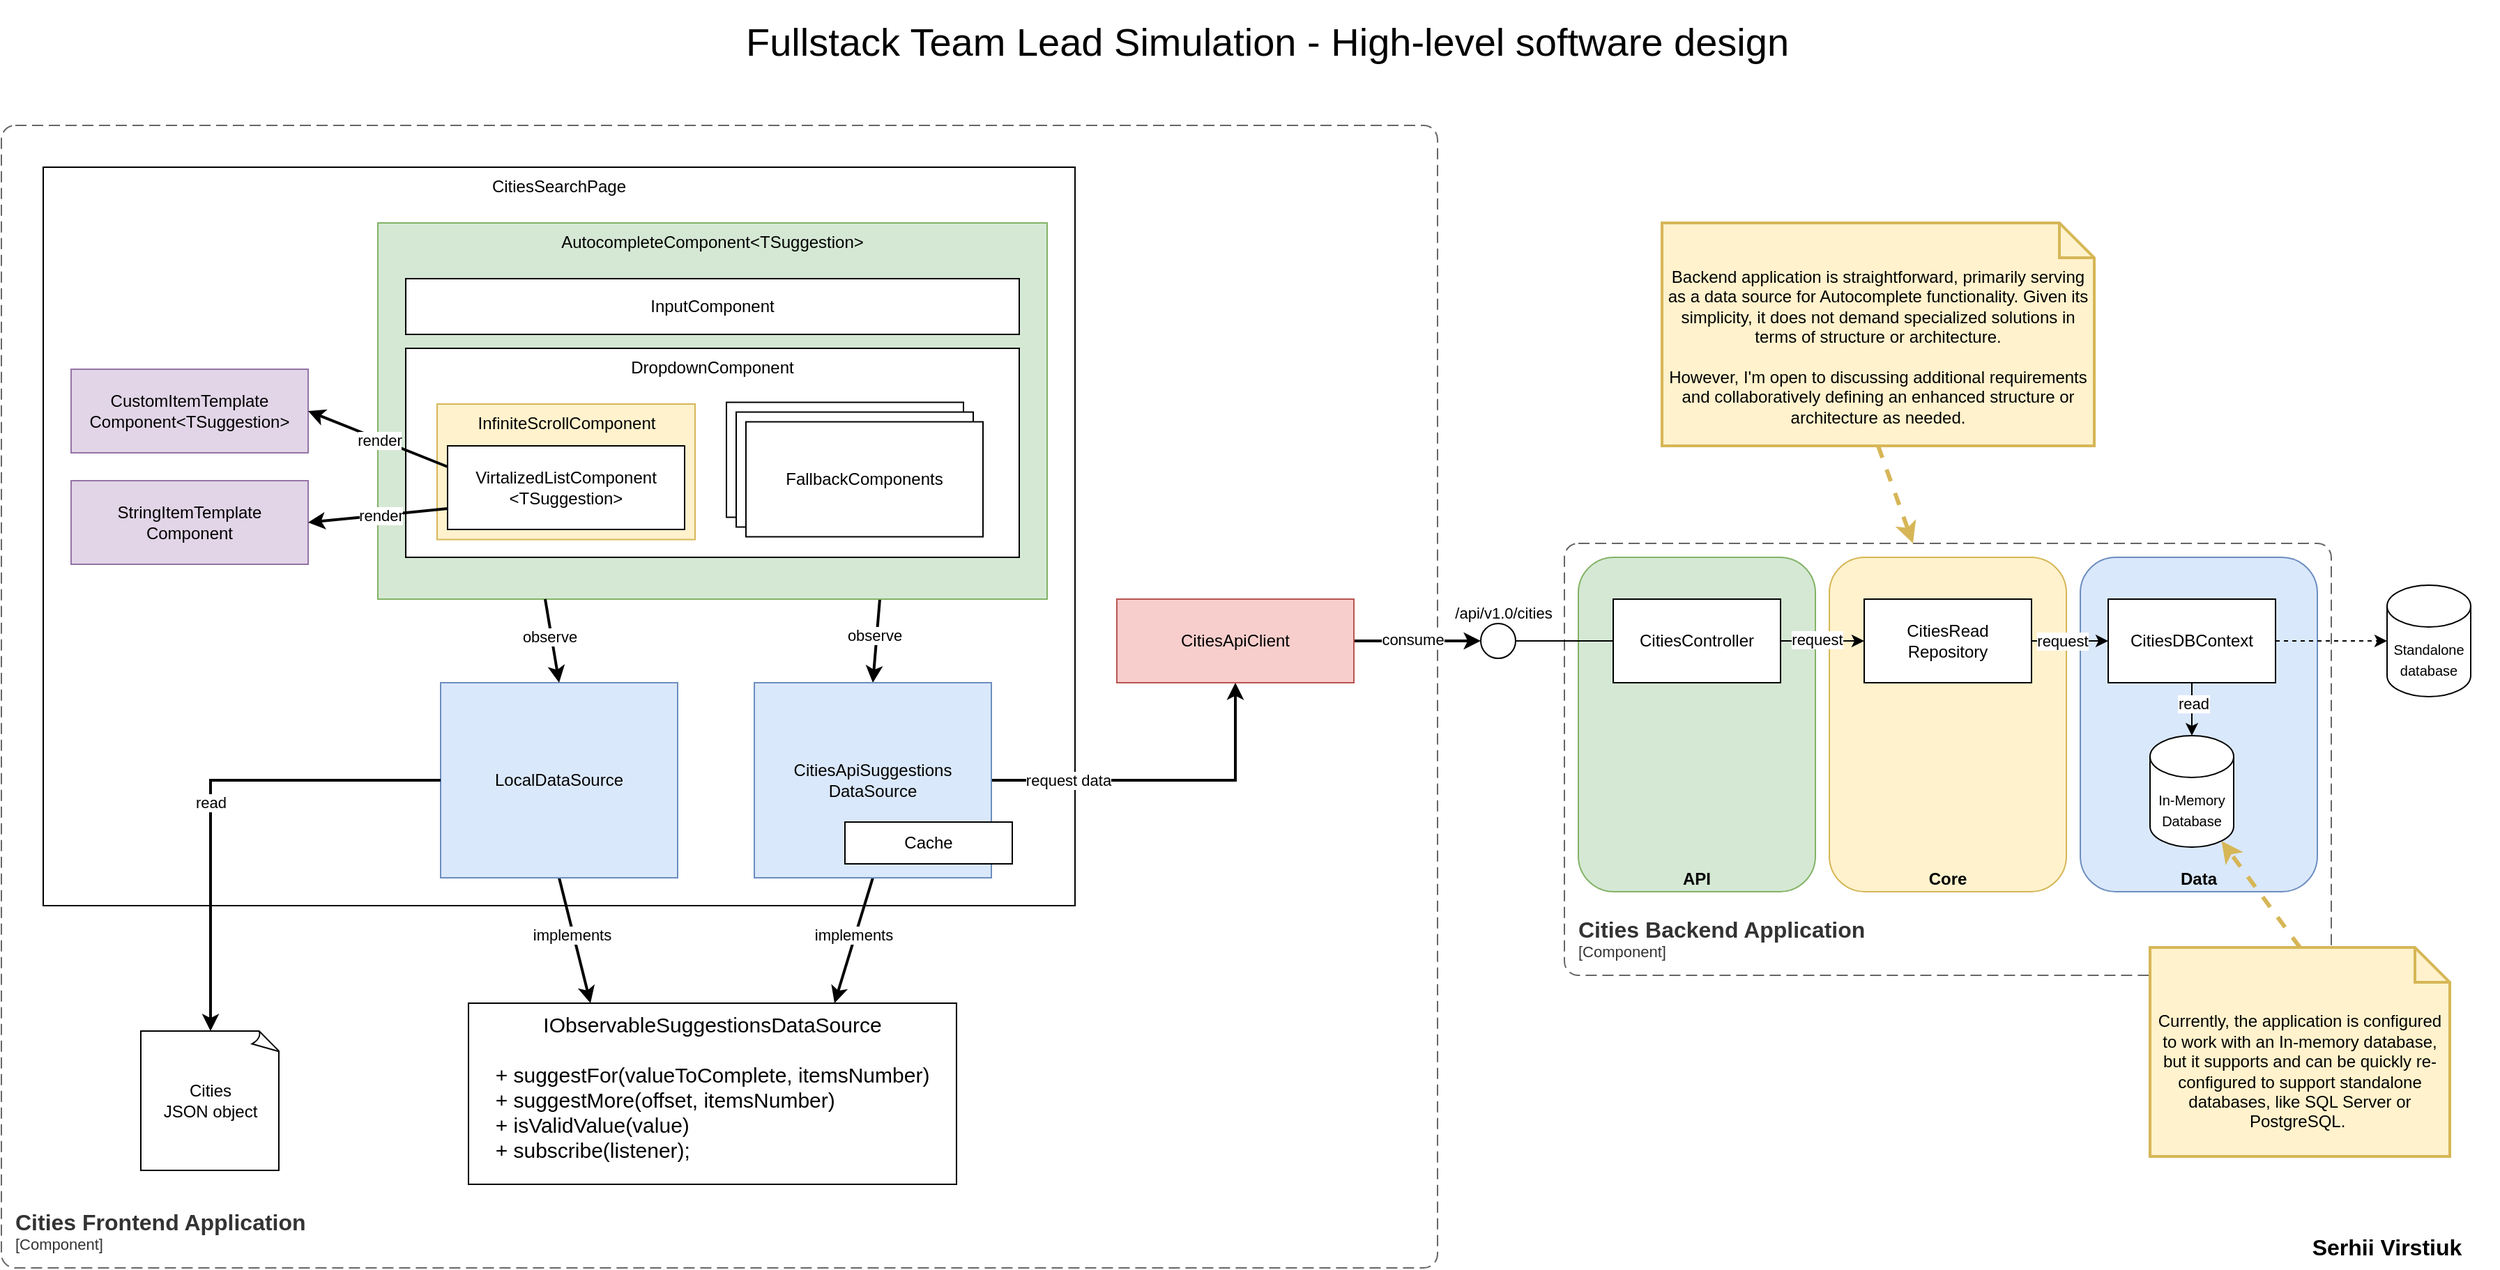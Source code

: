 <mxfile version="25.0.3">
  <diagram name="Page-1" id="3UWm8L6UNqoLhQFcor2a">
    <mxGraphModel dx="3230" dy="2612" grid="1" gridSize="10" guides="1" tooltips="1" connect="1" arrows="1" fold="1" page="1" pageScale="1" pageWidth="827" pageHeight="1169" math="0" shadow="0">
      <root>
        <mxCell id="0" />
        <mxCell id="1" parent="0" />
        <mxCell id="TuJKmYuQ9DCqKEzLuQyc-59" value="CitiesSearchPage" style="rounded=0;whiteSpace=wrap;html=1;verticalAlign=top;" vertex="1" parent="1">
          <mxGeometry x="-500" y="-60" width="740" height="530" as="geometry" />
        </mxCell>
        <object placeholders="1" c4Name="Cities Frontend Application" c4Type="SystemScopeBoundary" c4Application="Component" label="&lt;font style=&quot;font-size: 16px&quot;&gt;&lt;b&gt;&lt;div style=&quot;text-align: left&quot;&gt;%c4Name%&lt;/div&gt;&lt;/b&gt;&lt;/font&gt;&lt;div style=&quot;text-align: left&quot;&gt;[%c4Application%]&lt;/div&gt;" id="TuJKmYuQ9DCqKEzLuQyc-3">
          <mxCell style="rounded=1;fontSize=11;whiteSpace=wrap;html=1;dashed=1;arcSize=20;fillColor=none;strokeColor=#666666;fontColor=#333333;labelBackgroundColor=none;align=left;verticalAlign=bottom;labelBorderColor=none;spacingTop=0;spacing=10;dashPattern=8 4;metaEdit=1;rotatable=0;perimeter=rectanglePerimeter;noLabel=0;labelPadding=0;allowArrows=0;connectable=0;expand=0;recursiveResize=0;editable=1;pointerEvents=0;absoluteArcSize=1;points=[[0.25,0,0],[0.5,0,0],[0.75,0,0],[1,0.25,0],[1,0.5,0],[1,0.75,0],[0.75,1,0],[0.5,1,0],[0.25,1,0],[0,0.75,0],[0,0.5,0],[0,0.25,0]];" vertex="1" parent="1">
            <mxGeometry x="-530" y="-90" width="1030" height="820" as="geometry" />
          </mxCell>
        </object>
        <object placeholders="1" c4Name="Cities Backend Application" c4Type="SystemScopeBoundary" c4Application="Component" label="&lt;font style=&quot;font-size: 16px&quot;&gt;&lt;b&gt;&lt;div style=&quot;text-align: left&quot;&gt;%c4Name%&lt;/div&gt;&lt;/b&gt;&lt;/font&gt;&lt;div style=&quot;text-align: left&quot;&gt;[%c4Application%]&lt;/div&gt;" id="TuJKmYuQ9DCqKEzLuQyc-4">
          <mxCell style="rounded=1;fontSize=11;whiteSpace=wrap;html=1;dashed=1;arcSize=20;fillColor=none;strokeColor=#666666;fontColor=#333333;labelBackgroundColor=none;align=left;verticalAlign=bottom;labelBorderColor=none;spacingTop=0;spacing=10;dashPattern=8 4;metaEdit=1;rotatable=0;perimeter=rectanglePerimeter;noLabel=0;labelPadding=0;allowArrows=0;connectable=0;expand=0;recursiveResize=0;editable=1;pointerEvents=0;absoluteArcSize=1;points=[[0.25,0,0],[0.5,0,0],[0.75,0,0],[1,0.25,0],[1,0.5,0],[1,0.75,0],[0.75,1,0],[0.5,1,0],[0.25,1,0],[0,0.75,0],[0,0.5,0],[0,0.25,0]];" vertex="1" parent="1">
            <mxGeometry x="591" y="210" width="550" height="310" as="geometry" />
          </mxCell>
        </object>
        <mxCell id="TuJKmYuQ9DCqKEzLuQyc-43" style="rounded=0;orthogonalLoop=1;jettySize=auto;html=1;exitX=0.75;exitY=1;exitDx=0;exitDy=0;entryX=0.5;entryY=0;entryDx=0;entryDy=0;strokeWidth=2;" edge="1" parent="1" source="TuJKmYuQ9DCqKEzLuQyc-11" target="TuJKmYuQ9DCqKEzLuQyc-37">
          <mxGeometry relative="1" as="geometry" />
        </mxCell>
        <mxCell id="TuJKmYuQ9DCqKEzLuQyc-44" value="observe" style="edgeLabel;html=1;align=center;verticalAlign=middle;resizable=0;points=[];" vertex="1" connectable="0" parent="TuJKmYuQ9DCqKEzLuQyc-43">
          <mxGeometry x="-0.128" y="-2" relative="1" as="geometry">
            <mxPoint as="offset" />
          </mxGeometry>
        </mxCell>
        <mxCell id="TuJKmYuQ9DCqKEzLuQyc-11" value="AutocompleteComponent&amp;lt;TSuggestion&amp;gt;" style="rounded=0;whiteSpace=wrap;html=1;fillColor=#d5e8d4;strokeColor=#82b366;verticalAlign=top;" vertex="1" parent="1">
          <mxGeometry x="-260" y="-20" width="480" height="270" as="geometry" />
        </mxCell>
        <mxCell id="TuJKmYuQ9DCqKEzLuQyc-13" value="API" style="rounded=1;whiteSpace=wrap;html=1;verticalAlign=bottom;fontStyle=1;fillColor=#d5e8d4;strokeColor=#82b366;" vertex="1" parent="1">
          <mxGeometry x="601" y="220" width="170" height="240" as="geometry" />
        </mxCell>
        <mxCell id="TuJKmYuQ9DCqKEzLuQyc-14" value="Core" style="rounded=1;whiteSpace=wrap;html=1;verticalAlign=bottom;fontStyle=1;fillColor=#fff2cc;strokeColor=#d6b656;" vertex="1" parent="1">
          <mxGeometry x="781" y="220" width="170" height="240" as="geometry" />
        </mxCell>
        <mxCell id="TuJKmYuQ9DCqKEzLuQyc-15" value="Data" style="rounded=1;whiteSpace=wrap;html=1;fontStyle=1;verticalAlign=bottom;fillColor=#dae8fc;strokeColor=#6c8ebf;" vertex="1" parent="1">
          <mxGeometry x="961" y="220" width="170" height="240" as="geometry" />
        </mxCell>
        <mxCell id="TuJKmYuQ9DCqKEzLuQyc-5" value="CitiesController" style="rounded=0;whiteSpace=wrap;html=1;" vertex="1" parent="1">
          <mxGeometry x="626" y="250" width="120" height="60" as="geometry" />
        </mxCell>
        <mxCell id="TuJKmYuQ9DCqKEzLuQyc-19" style="edgeStyle=orthogonalEdgeStyle;rounded=0;orthogonalLoop=1;jettySize=auto;html=1;exitX=1;exitY=0.5;exitDx=0;exitDy=0;entryX=0;entryY=0.5;entryDx=0;entryDy=0;" edge="1" parent="1" source="TuJKmYuQ9DCqKEzLuQyc-9" target="TuJKmYuQ9DCqKEzLuQyc-18">
          <mxGeometry relative="1" as="geometry" />
        </mxCell>
        <mxCell id="TuJKmYuQ9DCqKEzLuQyc-61" value="request" style="edgeLabel;html=1;align=center;verticalAlign=middle;resizable=0;points=[];" vertex="1" connectable="0" parent="TuJKmYuQ9DCqKEzLuQyc-19">
          <mxGeometry x="-0.191" relative="1" as="geometry">
            <mxPoint as="offset" />
          </mxGeometry>
        </mxCell>
        <mxCell id="TuJKmYuQ9DCqKEzLuQyc-9" value="CitiesRead&lt;div&gt;Repository&lt;/div&gt;" style="rounded=0;whiteSpace=wrap;html=1;" vertex="1" parent="1">
          <mxGeometry x="806" y="250" width="120" height="60" as="geometry" />
        </mxCell>
        <mxCell id="TuJKmYuQ9DCqKEzLuQyc-6" value="" style="ellipse;whiteSpace=wrap;html=1;aspect=fixed;" vertex="1" parent="1">
          <mxGeometry x="531" y="267.5" width="25" height="25" as="geometry" />
        </mxCell>
        <mxCell id="TuJKmYuQ9DCqKEzLuQyc-7" style="edgeStyle=orthogonalEdgeStyle;rounded=0;orthogonalLoop=1;jettySize=auto;html=1;exitX=1;exitY=0.5;exitDx=0;exitDy=0;entryX=0;entryY=0.5;entryDx=0;entryDy=0;endArrow=none;endFill=0;" edge="1" parent="1" source="TuJKmYuQ9DCqKEzLuQyc-6" target="TuJKmYuQ9DCqKEzLuQyc-5">
          <mxGeometry relative="1" as="geometry" />
        </mxCell>
        <mxCell id="TuJKmYuQ9DCqKEzLuQyc-16" value="/api/v1.0/cities" style="edgeLabel;html=1;align=center;verticalAlign=middle;resizable=0;points=[];" vertex="1" connectable="0" parent="TuJKmYuQ9DCqKEzLuQyc-7">
          <mxGeometry x="-0.421" y="-1" relative="1" as="geometry">
            <mxPoint x="-30" y="-21" as="offset" />
          </mxGeometry>
        </mxCell>
        <mxCell id="TuJKmYuQ9DCqKEzLuQyc-10" value="" style="edgeStyle=orthogonalEdgeStyle;rounded=0;orthogonalLoop=1;jettySize=auto;html=1;" edge="1" parent="1" source="TuJKmYuQ9DCqKEzLuQyc-5" target="TuJKmYuQ9DCqKEzLuQyc-9">
          <mxGeometry relative="1" as="geometry" />
        </mxCell>
        <mxCell id="TuJKmYuQ9DCqKEzLuQyc-60" value="request" style="edgeLabel;html=1;align=center;verticalAlign=middle;resizable=0;points=[];" vertex="1" connectable="0" parent="TuJKmYuQ9DCqKEzLuQyc-10">
          <mxGeometry x="-0.133" y="1" relative="1" as="geometry">
            <mxPoint as="offset" />
          </mxGeometry>
        </mxCell>
        <mxCell id="TuJKmYuQ9DCqKEzLuQyc-18" value="CitiesDBContext" style="rounded=0;whiteSpace=wrap;html=1;" vertex="1" parent="1">
          <mxGeometry x="981" y="250" width="120" height="60" as="geometry" />
        </mxCell>
        <mxCell id="TuJKmYuQ9DCqKEzLuQyc-20" value="&lt;font style=&quot;font-size: 10px;&quot;&gt;Standalone database&lt;/font&gt;" style="shape=cylinder3;whiteSpace=wrap;html=1;boundedLbl=1;backgroundOutline=1;size=15;" vertex="1" parent="1">
          <mxGeometry x="1181" y="240" width="60" height="80" as="geometry" />
        </mxCell>
        <mxCell id="TuJKmYuQ9DCqKEzLuQyc-21" style="edgeStyle=orthogonalEdgeStyle;rounded=0;orthogonalLoop=1;jettySize=auto;html=1;exitX=1;exitY=0.5;exitDx=0;exitDy=0;entryX=0;entryY=0.5;entryDx=0;entryDy=0;entryPerimeter=0;dashed=1;" edge="1" parent="1" source="TuJKmYuQ9DCqKEzLuQyc-18" target="TuJKmYuQ9DCqKEzLuQyc-20">
          <mxGeometry relative="1" as="geometry" />
        </mxCell>
        <mxCell id="TuJKmYuQ9DCqKEzLuQyc-22" value="&lt;font style=&quot;font-size: 10px;&quot;&gt;In-Memory&lt;/font&gt;&lt;div&gt;&lt;font style=&quot;font-size: 10px;&quot;&gt;Database&lt;/font&gt;&lt;/div&gt;" style="shape=cylinder3;whiteSpace=wrap;html=1;boundedLbl=1;backgroundOutline=1;size=15;" vertex="1" parent="1">
          <mxGeometry x="1011" y="348" width="60" height="80" as="geometry" />
        </mxCell>
        <mxCell id="TuJKmYuQ9DCqKEzLuQyc-23" style="edgeStyle=orthogonalEdgeStyle;rounded=0;orthogonalLoop=1;jettySize=auto;html=1;exitX=0.5;exitY=1;exitDx=0;exitDy=0;entryX=0.5;entryY=0;entryDx=0;entryDy=0;entryPerimeter=0;" edge="1" parent="1" source="TuJKmYuQ9DCqKEzLuQyc-18" target="TuJKmYuQ9DCqKEzLuQyc-22">
          <mxGeometry relative="1" as="geometry" />
        </mxCell>
        <mxCell id="TuJKmYuQ9DCqKEzLuQyc-62" value="read" style="edgeLabel;html=1;align=center;verticalAlign=middle;resizable=0;points=[];" vertex="1" connectable="0" parent="TuJKmYuQ9DCqKEzLuQyc-23">
          <mxGeometry x="-0.2" y="1" relative="1" as="geometry">
            <mxPoint as="offset" />
          </mxGeometry>
        </mxCell>
        <mxCell id="TuJKmYuQ9DCqKEzLuQyc-24" value="DropdownComponent" style="rounded=0;whiteSpace=wrap;html=1;verticalAlign=top;" vertex="1" parent="1">
          <mxGeometry x="-240" y="70" width="440" height="150" as="geometry" />
        </mxCell>
        <mxCell id="TuJKmYuQ9DCqKEzLuQyc-26" value="FallbackComponents" style="rounded=0;whiteSpace=wrap;html=1;" vertex="1" parent="1">
          <mxGeometry x="-10" y="108.75" width="170" height="82.5" as="geometry" />
        </mxCell>
        <mxCell id="TuJKmYuQ9DCqKEzLuQyc-27" value="InputComponent" style="rounded=0;whiteSpace=wrap;html=1;" vertex="1" parent="1">
          <mxGeometry x="-240" y="20" width="440" height="40" as="geometry" />
        </mxCell>
        <mxCell id="TuJKmYuQ9DCqKEzLuQyc-28" value="FallbackComponents" style="rounded=0;whiteSpace=wrap;html=1;" vertex="1" parent="1">
          <mxGeometry x="-3" y="115.75" width="170" height="82.5" as="geometry" />
        </mxCell>
        <mxCell id="TuJKmYuQ9DCqKEzLuQyc-29" value="FallbackComponents" style="rounded=0;whiteSpace=wrap;html=1;" vertex="1" parent="1">
          <mxGeometry x="4" y="122.75" width="170" height="82.5" as="geometry" />
        </mxCell>
        <mxCell id="TuJKmYuQ9DCqKEzLuQyc-30" value="CustomItemTemplate&lt;div&gt;Component&lt;span style=&quot;background-color: initial;&quot;&gt;&amp;lt;TSuggestion&amp;gt;&lt;/span&gt;&lt;/div&gt;" style="rounded=0;whiteSpace=wrap;html=1;fillColor=#e1d5e7;strokeColor=#9673a6;" vertex="1" parent="1">
          <mxGeometry x="-480" y="85" width="170" height="60" as="geometry" />
        </mxCell>
        <mxCell id="TuJKmYuQ9DCqKEzLuQyc-34" style="rounded=0;orthogonalLoop=1;jettySize=auto;html=1;exitX=0;exitY=0.75;exitDx=0;exitDy=0;entryX=0;entryY=0.75;entryDx=0;entryDy=0;strokeWidth=2;" edge="1" parent="1" source="TuJKmYuQ9DCqKEzLuQyc-25" target="TuJKmYuQ9DCqKEzLuQyc-25">
          <mxGeometry relative="1" as="geometry" />
        </mxCell>
        <mxCell id="TuJKmYuQ9DCqKEzLuQyc-31" value="StringItemTemplate&lt;div&gt;Component&lt;/div&gt;" style="rounded=0;whiteSpace=wrap;html=1;fillColor=#e1d5e7;strokeColor=#9673a6;" vertex="1" parent="1">
          <mxGeometry x="-480" y="165" width="170" height="60" as="geometry" />
        </mxCell>
        <mxCell id="TuJKmYuQ9DCqKEzLuQyc-52" style="edgeStyle=orthogonalEdgeStyle;rounded=0;orthogonalLoop=1;jettySize=auto;html=1;exitX=1;exitY=0.5;exitDx=0;exitDy=0;entryX=0.5;entryY=1;entryDx=0;entryDy=0;strokeWidth=2;" edge="1" parent="1" source="TuJKmYuQ9DCqKEzLuQyc-37" target="TuJKmYuQ9DCqKEzLuQyc-49">
          <mxGeometry relative="1" as="geometry" />
        </mxCell>
        <mxCell id="TuJKmYuQ9DCqKEzLuQyc-53" value="request data" style="edgeLabel;html=1;align=center;verticalAlign=middle;resizable=0;points=[];" vertex="1" connectable="0" parent="TuJKmYuQ9DCqKEzLuQyc-52">
          <mxGeometry x="-0.693" relative="1" as="geometry">
            <mxPoint x="17" as="offset" />
          </mxGeometry>
        </mxCell>
        <mxCell id="TuJKmYuQ9DCqKEzLuQyc-64" style="rounded=0;orthogonalLoop=1;jettySize=auto;html=1;exitX=0.5;exitY=1;exitDx=0;exitDy=0;entryX=0.75;entryY=0;entryDx=0;entryDy=0;strokeWidth=2;" edge="1" parent="1" source="TuJKmYuQ9DCqKEzLuQyc-37" target="TuJKmYuQ9DCqKEzLuQyc-63">
          <mxGeometry relative="1" as="geometry" />
        </mxCell>
        <mxCell id="TuJKmYuQ9DCqKEzLuQyc-67" value="implements" style="edgeLabel;html=1;align=center;verticalAlign=middle;resizable=0;points=[];" vertex="1" connectable="0" parent="TuJKmYuQ9DCqKEzLuQyc-64">
          <mxGeometry x="-0.015" y="-1" relative="1" as="geometry">
            <mxPoint y="-3" as="offset" />
          </mxGeometry>
        </mxCell>
        <mxCell id="TuJKmYuQ9DCqKEzLuQyc-37" value="CitiesApiSuggestions&lt;div&gt;DataSource&lt;/div&gt;" style="rounded=0;whiteSpace=wrap;html=1;fillColor=#dae8fc;strokeColor=#6c8ebf;" vertex="1" parent="1">
          <mxGeometry x="10" y="310" width="170" height="140" as="geometry" />
        </mxCell>
        <mxCell id="TuJKmYuQ9DCqKEzLuQyc-65" style="rounded=0;orthogonalLoop=1;jettySize=auto;html=1;exitX=0.5;exitY=1;exitDx=0;exitDy=0;entryX=0.25;entryY=0;entryDx=0;entryDy=0;strokeWidth=2;" edge="1" parent="1" source="TuJKmYuQ9DCqKEzLuQyc-45" target="TuJKmYuQ9DCqKEzLuQyc-63">
          <mxGeometry relative="1" as="geometry" />
        </mxCell>
        <mxCell id="TuJKmYuQ9DCqKEzLuQyc-66" value="implements" style="edgeLabel;html=1;align=center;verticalAlign=middle;resizable=0;points=[];" vertex="1" connectable="0" parent="TuJKmYuQ9DCqKEzLuQyc-65">
          <mxGeometry x="-0.096" y="-1" relative="1" as="geometry">
            <mxPoint as="offset" />
          </mxGeometry>
        </mxCell>
        <mxCell id="TuJKmYuQ9DCqKEzLuQyc-45" value="LocalDataSource" style="rounded=0;whiteSpace=wrap;html=1;fillColor=#dae8fc;strokeColor=#6c8ebf;" vertex="1" parent="1">
          <mxGeometry x="-215" y="310" width="170" height="140" as="geometry" />
        </mxCell>
        <mxCell id="TuJKmYuQ9DCqKEzLuQyc-46" style="rounded=0;orthogonalLoop=1;jettySize=auto;html=1;exitX=0.25;exitY=1;exitDx=0;exitDy=0;entryX=0.5;entryY=0;entryDx=0;entryDy=0;strokeWidth=2;" edge="1" parent="1" source="TuJKmYuQ9DCqKEzLuQyc-11" target="TuJKmYuQ9DCqKEzLuQyc-45">
          <mxGeometry relative="1" as="geometry">
            <mxPoint x="110" y="260" as="sourcePoint" />
            <mxPoint x="145" y="320" as="targetPoint" />
          </mxGeometry>
        </mxCell>
        <mxCell id="TuJKmYuQ9DCqKEzLuQyc-47" value="observe" style="edgeLabel;html=1;align=center;verticalAlign=middle;resizable=0;points=[];" vertex="1" connectable="0" parent="TuJKmYuQ9DCqKEzLuQyc-46">
          <mxGeometry x="-0.128" y="-2" relative="1" as="geometry">
            <mxPoint as="offset" />
          </mxGeometry>
        </mxCell>
        <mxCell id="TuJKmYuQ9DCqKEzLuQyc-50" style="edgeStyle=orthogonalEdgeStyle;rounded=0;orthogonalLoop=1;jettySize=auto;html=1;exitX=1;exitY=0.5;exitDx=0;exitDy=0;entryX=0;entryY=0.5;entryDx=0;entryDy=0;strokeWidth=2;" edge="1" parent="1" source="TuJKmYuQ9DCqKEzLuQyc-49" target="TuJKmYuQ9DCqKEzLuQyc-6">
          <mxGeometry relative="1" as="geometry" />
        </mxCell>
        <mxCell id="TuJKmYuQ9DCqKEzLuQyc-51" value="consume" style="edgeLabel;html=1;align=center;verticalAlign=middle;resizable=0;points=[];" vertex="1" connectable="0" parent="TuJKmYuQ9DCqKEzLuQyc-50">
          <mxGeometry x="-0.002" y="-2" relative="1" as="geometry">
            <mxPoint x="-4" y="-3" as="offset" />
          </mxGeometry>
        </mxCell>
        <mxCell id="TuJKmYuQ9DCqKEzLuQyc-49" value="CitiesApiClient" style="rounded=0;whiteSpace=wrap;html=1;fillColor=#f8cecc;strokeColor=#b85450;" vertex="1" parent="1">
          <mxGeometry x="270" y="250" width="170" height="60" as="geometry" />
        </mxCell>
        <mxCell id="TuJKmYuQ9DCqKEzLuQyc-54" value="Cache" style="rounded=0;whiteSpace=wrap;html=1;" vertex="1" parent="1">
          <mxGeometry x="75" y="410" width="120" height="30" as="geometry" />
        </mxCell>
        <mxCell id="TuJKmYuQ9DCqKEzLuQyc-55" value="&lt;div&gt;Cities&lt;/div&gt;JSON object" style="whiteSpace=wrap;html=1;shape=mxgraph.basic.document" vertex="1" parent="1">
          <mxGeometry x="-430" y="560" width="100" height="100" as="geometry" />
        </mxCell>
        <mxCell id="TuJKmYuQ9DCqKEzLuQyc-56" style="edgeStyle=orthogonalEdgeStyle;rounded=0;orthogonalLoop=1;jettySize=auto;html=1;exitX=0;exitY=0.5;exitDx=0;exitDy=0;entryX=0.5;entryY=0;entryDx=0;entryDy=0;entryPerimeter=0;strokeWidth=2;" edge="1" parent="1" source="TuJKmYuQ9DCqKEzLuQyc-45" target="TuJKmYuQ9DCqKEzLuQyc-55">
          <mxGeometry relative="1" as="geometry" />
        </mxCell>
        <mxCell id="TuJKmYuQ9DCqKEzLuQyc-57" value="read" style="edgeLabel;html=1;align=center;verticalAlign=middle;resizable=0;points=[];" vertex="1" connectable="0" parent="TuJKmYuQ9DCqKEzLuQyc-56">
          <mxGeometry x="0.046" relative="1" as="geometry">
            <mxPoint as="offset" />
          </mxGeometry>
        </mxCell>
        <mxCell id="TuJKmYuQ9DCqKEzLuQyc-63" value="IObservableSuggestionsDataSource&lt;div&gt;&lt;br&gt;&lt;/div&gt;&lt;div&gt;&lt;div style=&quot;text-align: left;&quot;&gt;+ suggestFor(valueToComplete, itemsNumber)&lt;/div&gt;&lt;div&gt;&lt;div style=&quot;text-align: left;&quot;&gt;&lt;span style=&quot;background-color: initial;&quot;&gt;+ suggestMore(offset, itemsNumber)&lt;/span&gt;&lt;/div&gt;&lt;div style=&quot;text-align: left;&quot;&gt;&lt;span style=&quot;background-color: initial;&quot;&gt;+ isValidValue(value)&lt;/span&gt;&lt;/div&gt;&lt;/div&gt;&lt;/div&gt;&lt;div style=&quot;text-align: left;&quot;&gt;+ subscribe(listener&lt;span style=&quot;background-color: initial;&quot;&gt;);&lt;/span&gt;&lt;/div&gt;" style="rounded=0;whiteSpace=wrap;html=1;verticalAlign=top;fontSize=15;" vertex="1" parent="1">
          <mxGeometry x="-195" y="540" width="350" height="130" as="geometry" />
        </mxCell>
        <mxCell id="TuJKmYuQ9DCqKEzLuQyc-68" value="&lt;div&gt;&lt;br&gt;&lt;/div&gt;&lt;div&gt;Currently, the application is configured to work with an In-memory database, but it supports and can be quickly re-configured to support standalone databases, like SQL Server or PostgreSQL.&amp;nbsp;&lt;/div&gt;" style="shape=note2;boundedLbl=1;whiteSpace=wrap;html=1;size=25;verticalAlign=top;align=center;fillColor=#fff2cc;strokeColor=#d6b656;strokeWidth=2;" vertex="1" parent="1">
          <mxGeometry x="1011" y="500" width="215" height="150" as="geometry" />
        </mxCell>
        <mxCell id="TuJKmYuQ9DCqKEzLuQyc-69" style="rounded=0;orthogonalLoop=1;jettySize=auto;html=1;exitX=0.5;exitY=0;exitDx=0;exitDy=0;exitPerimeter=0;entryX=0.855;entryY=1;entryDx=0;entryDy=-4.35;entryPerimeter=0;fillColor=#fff2cc;strokeColor=#d6b656;dashed=1;strokeWidth=3;" edge="1" parent="1" source="TuJKmYuQ9DCqKEzLuQyc-68" target="TuJKmYuQ9DCqKEzLuQyc-22">
          <mxGeometry relative="1" as="geometry" />
        </mxCell>
        <mxCell id="TuJKmYuQ9DCqKEzLuQyc-70" value="InfiniteScrollComponent" style="rounded=0;whiteSpace=wrap;html=1;fillColor=#fff2cc;strokeColor=#d6b656;verticalAlign=top;" vertex="1" parent="1">
          <mxGeometry x="-217.5" y="110" width="185" height="97.25" as="geometry" />
        </mxCell>
        <mxCell id="TuJKmYuQ9DCqKEzLuQyc-25" value="VirtalizedListComponent&lt;div&gt;&amp;lt;TSuggestion&amp;gt;&lt;/div&gt;" style="rounded=0;whiteSpace=wrap;html=1;" vertex="1" parent="1">
          <mxGeometry x="-210" y="140" width="170" height="60" as="geometry" />
        </mxCell>
        <mxCell id="TuJKmYuQ9DCqKEzLuQyc-36" style="rounded=0;orthogonalLoop=1;jettySize=auto;html=1;exitX=0;exitY=0.75;exitDx=0;exitDy=0;strokeWidth=2;entryX=1;entryY=0.5;entryDx=0;entryDy=0;" edge="1" parent="1" source="TuJKmYuQ9DCqKEzLuQyc-25" target="TuJKmYuQ9DCqKEzLuQyc-31">
          <mxGeometry relative="1" as="geometry">
            <mxPoint x="-200" y="142" as="sourcePoint" />
            <mxPoint x="-300" y="211" as="targetPoint" />
          </mxGeometry>
        </mxCell>
        <mxCell id="TuJKmYuQ9DCqKEzLuQyc-41" value="render" style="edgeLabel;html=1;align=center;verticalAlign=middle;resizable=0;points=[];" vertex="1" connectable="0" parent="TuJKmYuQ9DCqKEzLuQyc-36">
          <mxGeometry x="-0.034" relative="1" as="geometry">
            <mxPoint as="offset" />
          </mxGeometry>
        </mxCell>
        <mxCell id="TuJKmYuQ9DCqKEzLuQyc-35" style="rounded=0;orthogonalLoop=1;jettySize=auto;html=1;exitX=0;exitY=0.25;exitDx=0;exitDy=0;strokeWidth=2;entryX=1;entryY=0.5;entryDx=0;entryDy=0;" edge="1" parent="1" source="TuJKmYuQ9DCqKEzLuQyc-25" target="TuJKmYuQ9DCqKEzLuQyc-30">
          <mxGeometry relative="1" as="geometry">
            <mxPoint x="-280" y="150" as="targetPoint" />
          </mxGeometry>
        </mxCell>
        <mxCell id="TuJKmYuQ9DCqKEzLuQyc-42" value="render" style="edgeLabel;html=1;align=center;verticalAlign=middle;resizable=0;points=[];" vertex="1" connectable="0" parent="TuJKmYuQ9DCqKEzLuQyc-35">
          <mxGeometry x="-0.021" relative="1" as="geometry">
            <mxPoint x="-1" as="offset" />
          </mxGeometry>
        </mxCell>
        <mxCell id="TuJKmYuQ9DCqKEzLuQyc-73" style="rounded=0;orthogonalLoop=1;jettySize=auto;html=1;exitX=0.5;exitY=1;exitDx=0;exitDy=0;exitPerimeter=0;dashed=1;strokeWidth=3;fillColor=#fff2cc;strokeColor=#d6b656;" edge="1" parent="1" source="TuJKmYuQ9DCqKEzLuQyc-71">
          <mxGeometry relative="1" as="geometry">
            <mxPoint x="841" y="210" as="targetPoint" />
          </mxGeometry>
        </mxCell>
        <mxCell id="TuJKmYuQ9DCqKEzLuQyc-71" value="&lt;div&gt;&lt;span style=&quot;background-color: initial;&quot;&gt;Backend application is straightforward, primarily serving as a data source for Autocomplete functionality. Given its simplicity, it does not demand specialized solutions in terms of structure or architecture.&lt;/span&gt;&lt;/div&gt;&lt;div&gt;&lt;br&gt;However, I&#39;m open to discussing additional requirements and collaboratively defining an enhanced structure or architecture as needed.&lt;/div&gt;" style="shape=note2;boundedLbl=1;whiteSpace=wrap;html=1;size=25;verticalAlign=top;align=center;fillColor=#fff2cc;strokeColor=#d6b656;strokeWidth=2;" vertex="1" parent="1">
          <mxGeometry x="661" y="-20" width="310" height="160" as="geometry" />
        </mxCell>
        <mxCell id="TuJKmYuQ9DCqKEzLuQyc-75" value="&lt;font style=&quot;font-size: 16px;&quot;&gt;Serhii Virstiuk&lt;/font&gt;" style="text;html=1;align=center;verticalAlign=middle;whiteSpace=wrap;rounded=0;fontStyle=1" vertex="1" parent="1">
          <mxGeometry x="1101" y="700" width="160" height="30" as="geometry" />
        </mxCell>
        <mxCell id="TuJKmYuQ9DCqKEzLuQyc-76" value="Fullstack Team Lead Simulation - High-level&amp;nbsp;software design " style="text;html=1;align=center;verticalAlign=middle;whiteSpace=wrap;rounded=0;fontSize=28;" vertex="1" parent="1">
          <mxGeometry x="-32.5" y="-180" width="820" height="60" as="geometry" />
        </mxCell>
      </root>
    </mxGraphModel>
  </diagram>
</mxfile>
